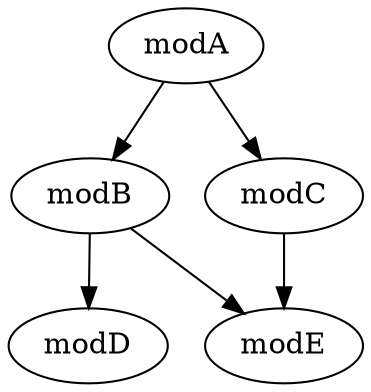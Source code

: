 digraph G {
    modA -> modB;
    modA -> modC;
    modB -> modD;
    modB -> modE;
    modC -> modE;
}
